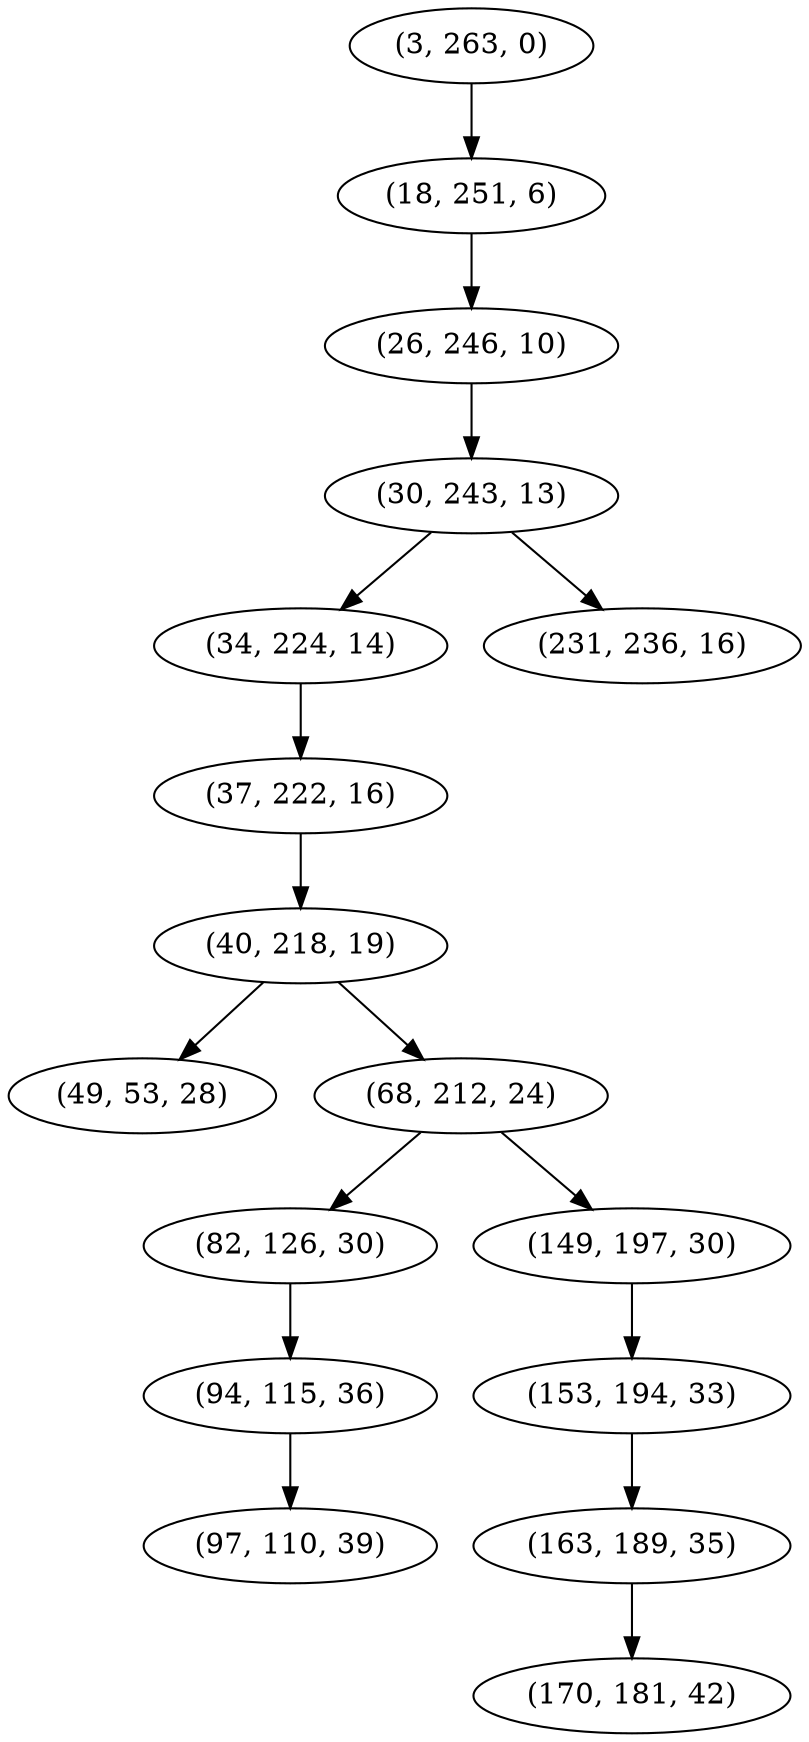 digraph tree {
    "(3, 263, 0)";
    "(18, 251, 6)";
    "(26, 246, 10)";
    "(30, 243, 13)";
    "(34, 224, 14)";
    "(37, 222, 16)";
    "(40, 218, 19)";
    "(49, 53, 28)";
    "(68, 212, 24)";
    "(82, 126, 30)";
    "(94, 115, 36)";
    "(97, 110, 39)";
    "(149, 197, 30)";
    "(153, 194, 33)";
    "(163, 189, 35)";
    "(170, 181, 42)";
    "(231, 236, 16)";
    "(3, 263, 0)" -> "(18, 251, 6)";
    "(18, 251, 6)" -> "(26, 246, 10)";
    "(26, 246, 10)" -> "(30, 243, 13)";
    "(30, 243, 13)" -> "(34, 224, 14)";
    "(30, 243, 13)" -> "(231, 236, 16)";
    "(34, 224, 14)" -> "(37, 222, 16)";
    "(37, 222, 16)" -> "(40, 218, 19)";
    "(40, 218, 19)" -> "(49, 53, 28)";
    "(40, 218, 19)" -> "(68, 212, 24)";
    "(68, 212, 24)" -> "(82, 126, 30)";
    "(68, 212, 24)" -> "(149, 197, 30)";
    "(82, 126, 30)" -> "(94, 115, 36)";
    "(94, 115, 36)" -> "(97, 110, 39)";
    "(149, 197, 30)" -> "(153, 194, 33)";
    "(153, 194, 33)" -> "(163, 189, 35)";
    "(163, 189, 35)" -> "(170, 181, 42)";
}
